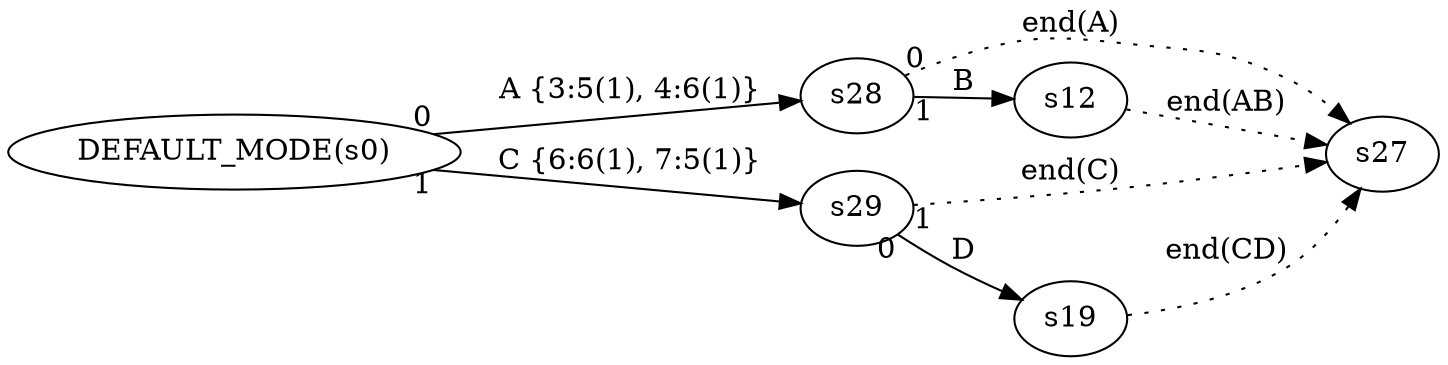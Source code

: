 digraph ATN {
  rankdir=LR;

  "DEFAULT_MODE(s0)" -> s28 [label="A {3:5(1), 4:6(1)}" taillabel=0]
  s28 -> s27 [label="end(A)" taillabel=0 style=dotted]
  s28 -> s12 [label=B taillabel=1]
  s12 -> s27 [label="end(AB)" style=dotted]
  "DEFAULT_MODE(s0)" -> s29 [label="C {6:6(1), 7:5(1)}" taillabel=1]
  s29 -> s19 [label=D taillabel=0]
  s19 -> s27 [label="end(CD)" style=dotted]
  s29 -> s27 [label="end(C)" taillabel=1 style=dotted]
}